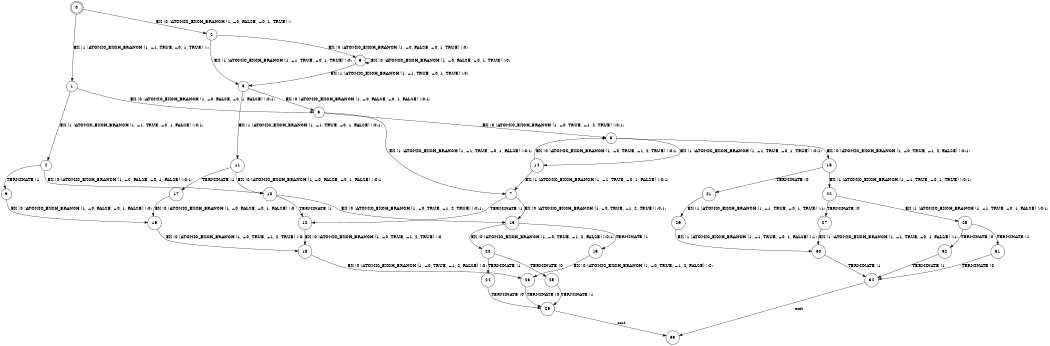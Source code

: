 digraph BCG {
size = "7, 10.5";
center = TRUE;
node [shape = circle];
0 [peripheries = 2];
0 -> 1 [label = "EX !1 !ATOMIC_EXCH_BRANCH (1, +1, TRUE, +0, 1, TRUE) !::"];
0 -> 2 [label = "EX !0 !ATOMIC_EXCH_BRANCH (1, +0, FALSE, +0, 1, TRUE) !::"];
1 -> 3 [label = "EX !0 !ATOMIC_EXCH_BRANCH (1, +0, FALSE, +0, 1, FALSE) !:0:1:"];
1 -> 4 [label = "EX !1 !ATOMIC_EXCH_BRANCH (1, +1, TRUE, +0, 1, FALSE) !:0:1:"];
2 -> 5 [label = "EX !1 !ATOMIC_EXCH_BRANCH (1, +1, TRUE, +0, 1, TRUE) !:0:"];
2 -> 6 [label = "EX !0 !ATOMIC_EXCH_BRANCH (1, +0, FALSE, +0, 1, TRUE) !:0:"];
3 -> 7 [label = "EX !1 !ATOMIC_EXCH_BRANCH (1, +1, TRUE, +0, 1, FALSE) !:0:1:"];
3 -> 8 [label = "EX !0 !ATOMIC_EXCH_BRANCH (1, +0, TRUE, +1, 2, TRUE) !:0:1:"];
4 -> 9 [label = "TERMINATE !1"];
4 -> 10 [label = "EX !0 !ATOMIC_EXCH_BRANCH (1, +0, FALSE, +0, 1, FALSE) !:0:1:"];
5 -> 11 [label = "EX !1 !ATOMIC_EXCH_BRANCH (1, +1, TRUE, +0, 1, FALSE) !:0:1:"];
5 -> 3 [label = "EX !0 !ATOMIC_EXCH_BRANCH (1, +0, FALSE, +0, 1, FALSE) !:0:1:"];
6 -> 5 [label = "EX !1 !ATOMIC_EXCH_BRANCH (1, +1, TRUE, +0, 1, TRUE) !:0:"];
6 -> 6 [label = "EX !0 !ATOMIC_EXCH_BRANCH (1, +0, FALSE, +0, 1, TRUE) !:0:"];
7 -> 12 [label = "TERMINATE !1"];
7 -> 13 [label = "EX !0 !ATOMIC_EXCH_BRANCH (1, +0, TRUE, +1, 2, TRUE) !:0:1:"];
8 -> 14 [label = "EX !1 !ATOMIC_EXCH_BRANCH (1, +1, TRUE, +0, 1, TRUE) !:0:1:"];
8 -> 15 [label = "EX !0 !ATOMIC_EXCH_BRANCH (1, +0, TRUE, +1, 2, FALSE) !:0:1:"];
9 -> 16 [label = "EX !0 !ATOMIC_EXCH_BRANCH (1, +0, FALSE, +0, 1, FALSE) !:0:"];
10 -> 12 [label = "TERMINATE !1"];
10 -> 13 [label = "EX !0 !ATOMIC_EXCH_BRANCH (1, +0, TRUE, +1, 2, TRUE) !:0:1:"];
11 -> 17 [label = "TERMINATE !1"];
11 -> 10 [label = "EX !0 !ATOMIC_EXCH_BRANCH (1, +0, FALSE, +0, 1, FALSE) !:0:1:"];
12 -> 18 [label = "EX !0 !ATOMIC_EXCH_BRANCH (1, +0, TRUE, +1, 2, TRUE) !:0:"];
13 -> 19 [label = "TERMINATE !1"];
13 -> 20 [label = "EX !0 !ATOMIC_EXCH_BRANCH (1, +0, TRUE, +1, 2, FALSE) !:0:1:"];
14 -> 7 [label = "EX !1 !ATOMIC_EXCH_BRANCH (1, +1, TRUE, +0, 1, FALSE) !:0:1:"];
14 -> 8 [label = "EX !0 !ATOMIC_EXCH_BRANCH (1, +0, TRUE, +1, 2, TRUE) !:0:1:"];
15 -> 21 [label = "TERMINATE !0"];
15 -> 22 [label = "EX !1 !ATOMIC_EXCH_BRANCH (1, +1, TRUE, +0, 1, TRUE) !:0:1:"];
16 -> 18 [label = "EX !0 !ATOMIC_EXCH_BRANCH (1, +0, TRUE, +1, 2, TRUE) !:0:"];
17 -> 16 [label = "EX !0 !ATOMIC_EXCH_BRANCH (1, +0, FALSE, +0, 1, FALSE) !:0:"];
18 -> 23 [label = "EX !0 !ATOMIC_EXCH_BRANCH (1, +0, TRUE, +1, 2, FALSE) !:0:"];
19 -> 23 [label = "EX !0 !ATOMIC_EXCH_BRANCH (1, +0, TRUE, +1, 2, FALSE) !:0:"];
20 -> 24 [label = "TERMINATE !1"];
20 -> 25 [label = "TERMINATE !0"];
21 -> 26 [label = "EX !1 !ATOMIC_EXCH_BRANCH (1, +1, TRUE, +0, 1, TRUE) !:1:"];
22 -> 27 [label = "TERMINATE !0"];
22 -> 28 [label = "EX !1 !ATOMIC_EXCH_BRANCH (1, +1, TRUE, +0, 1, FALSE) !:0:1:"];
23 -> 29 [label = "TERMINATE !0"];
24 -> 29 [label = "TERMINATE !0"];
25 -> 29 [label = "TERMINATE !1"];
26 -> 30 [label = "EX !1 !ATOMIC_EXCH_BRANCH (1, +1, TRUE, +0, 1, FALSE) !:1:"];
27 -> 30 [label = "EX !1 !ATOMIC_EXCH_BRANCH (1, +1, TRUE, +0, 1, FALSE) !:1:"];
28 -> 31 [label = "TERMINATE !1"];
28 -> 32 [label = "TERMINATE !0"];
29 -> 33 [label = "exit"];
30 -> 34 [label = "TERMINATE !1"];
31 -> 34 [label = "TERMINATE !0"];
32 -> 34 [label = "TERMINATE !1"];
34 -> 33 [label = "exit"];
}
